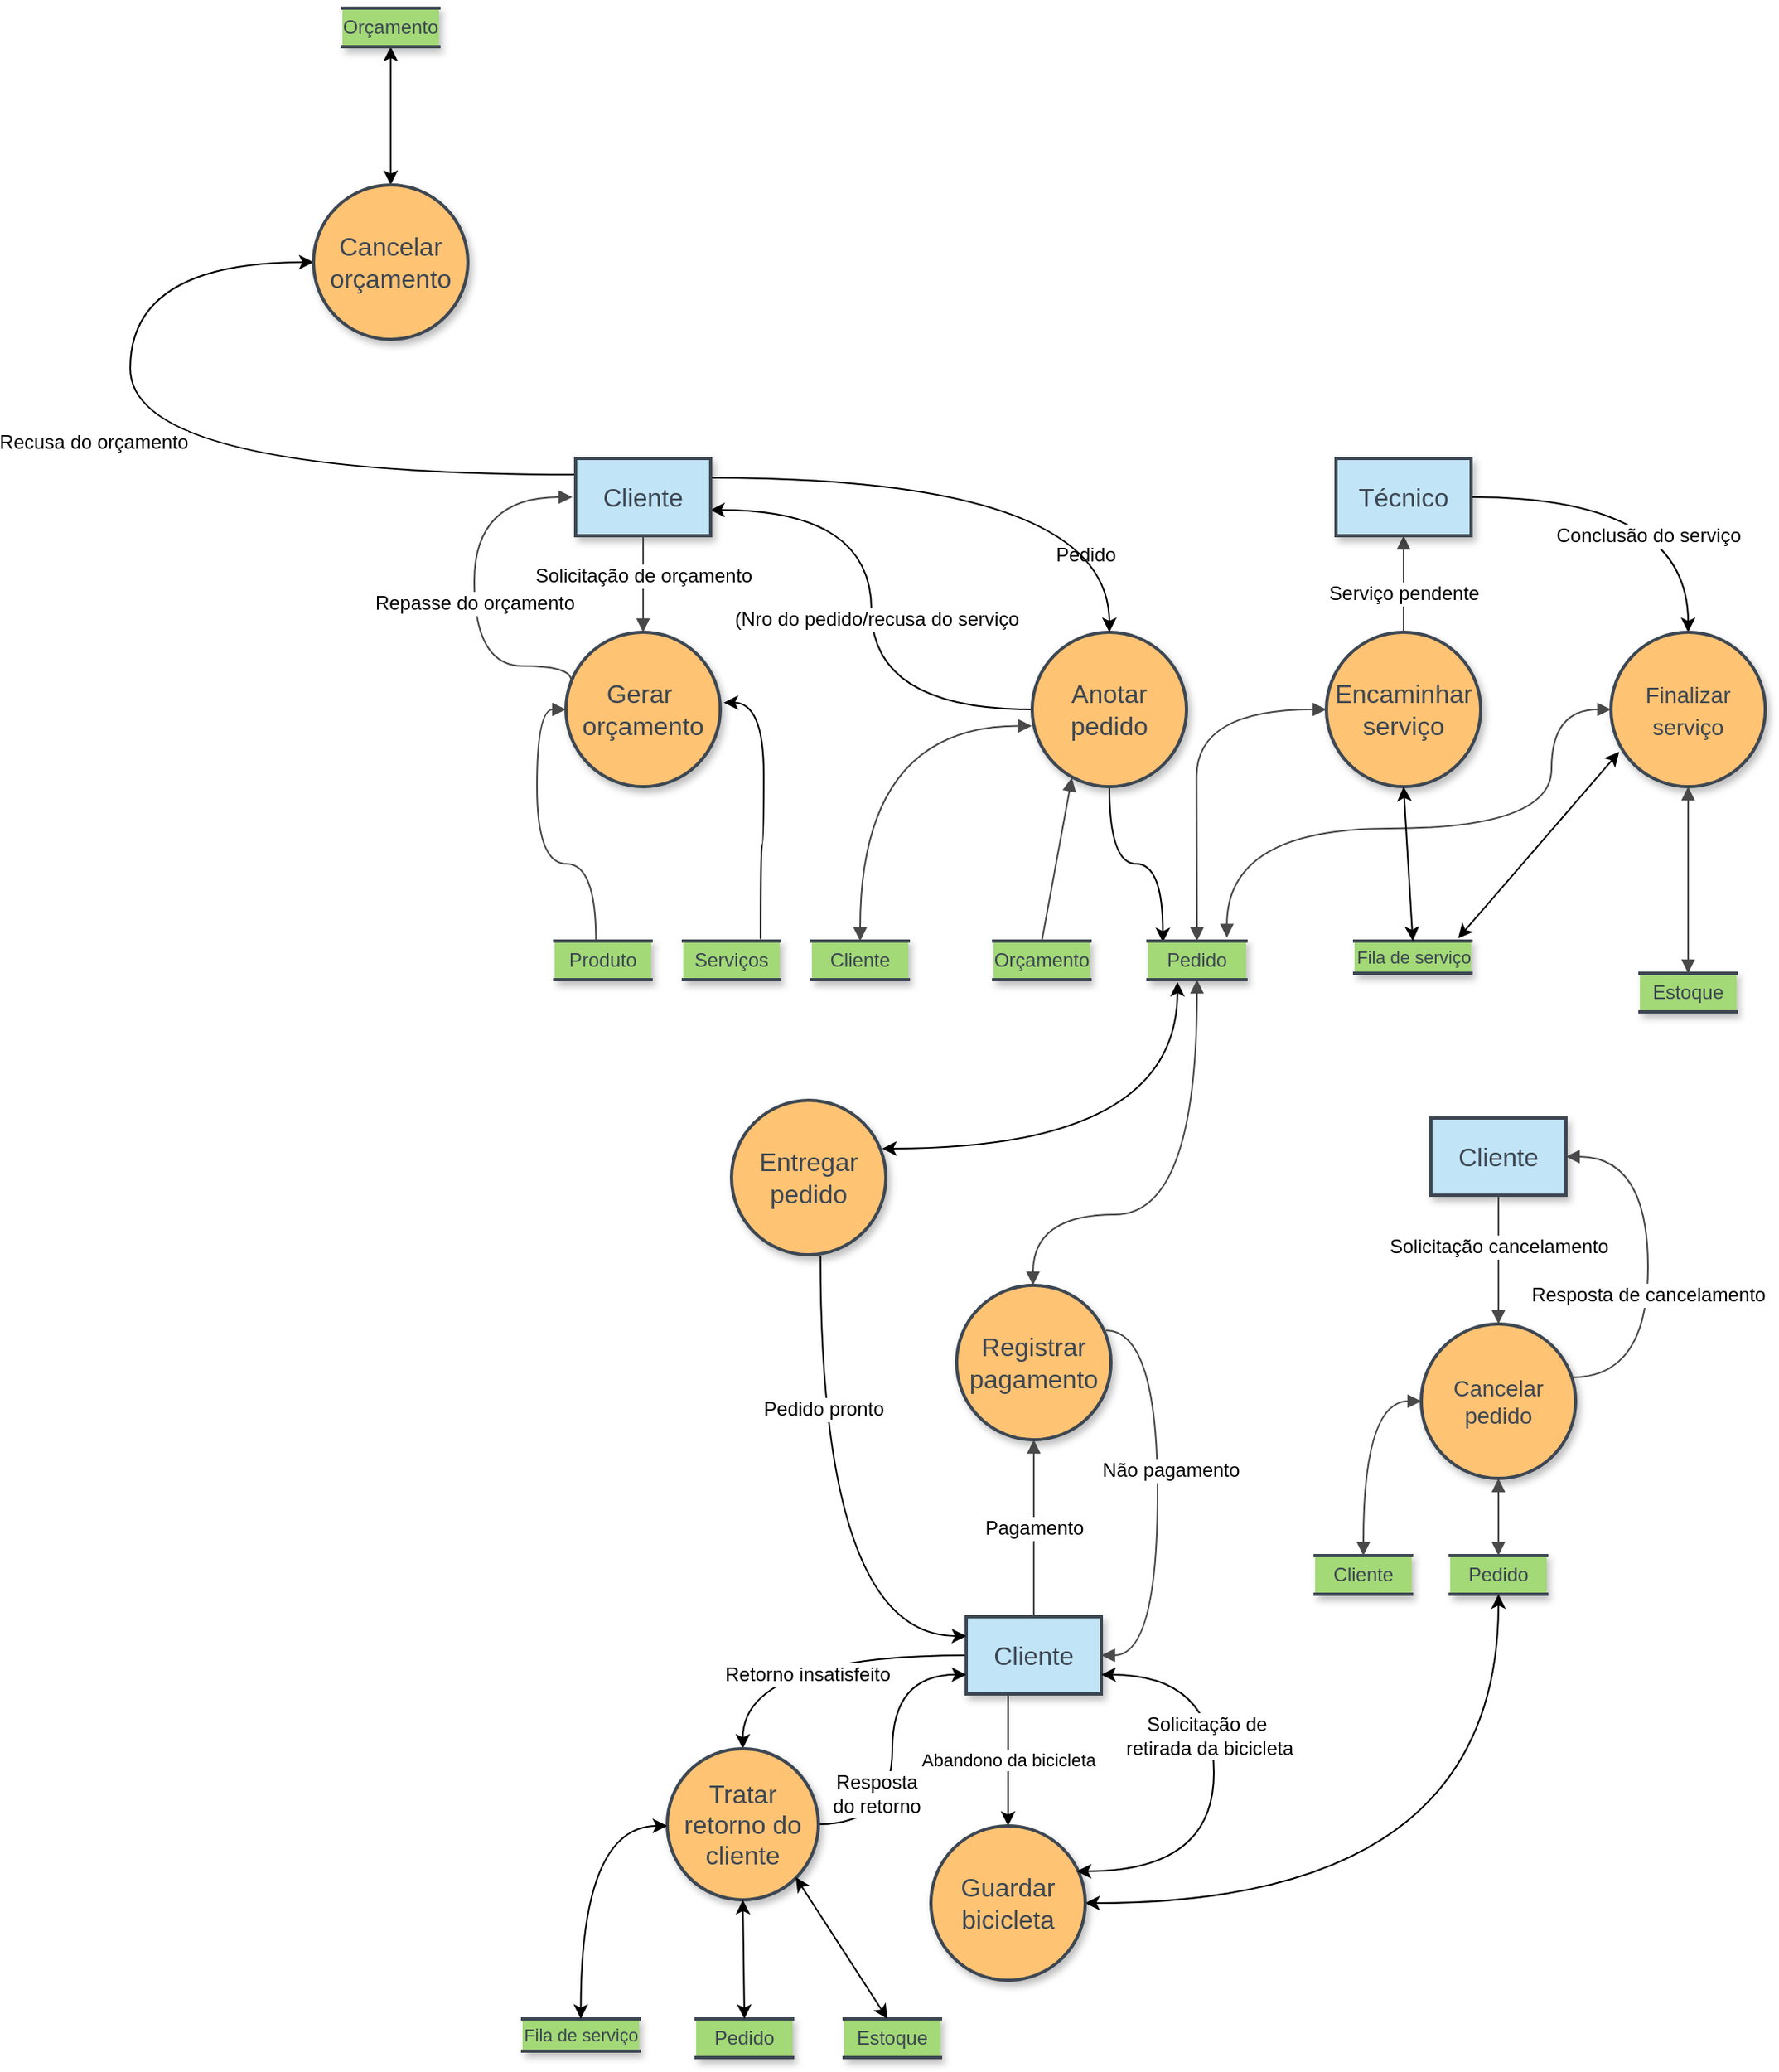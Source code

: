 <mxfile version="13.0.1" type="google"><diagram id="WoRyHKWrI-Ireb2PNmT1" name="Page-1"><mxGraphModel dx="744" dy="1626" grid="1" gridSize="10" guides="1" tooltips="1" connect="1" arrows="1" fold="1" page="1" pageScale="1" pageWidth="827" pageHeight="1169" math="0" shadow="0"><root><mxCell id="0"/><mxCell id="1" parent="0"/><mxCell id="a3957kzw3wDBuOQBHtqH-15" style="edgeStyle=orthogonalEdgeStyle;curved=1;rounded=0;orthogonalLoop=1;jettySize=auto;html=1;entryX=0.152;entryY=0.033;entryDx=0;entryDy=0;entryPerimeter=0;" parent="1" source="nJ29tQZckV8zqYmIL8xA-2" target="nJ29tQZckV8zqYmIL8xA-22" edge="1"><mxGeometry relative="1" as="geometry"/></mxCell><mxCell id="a3957kzw3wDBuOQBHtqH-17" style="edgeStyle=orthogonalEdgeStyle;curved=1;rounded=0;orthogonalLoop=1;jettySize=auto;html=1;entryX=0.997;entryY=0.667;entryDx=0;entryDy=0;entryPerimeter=0;" parent="1" source="nJ29tQZckV8zqYmIL8xA-2" target="o3766prxX-yFqGNb1Xzl-2" edge="1"><mxGeometry relative="1" as="geometry"/></mxCell><mxCell id="a3957kzw3wDBuOQBHtqH-18" value="(Nro do pedido/recusa do serviço" style="text;html=1;align=center;verticalAlign=middle;resizable=0;points=[];labelBackgroundColor=#ffffff;" parent="a3957kzw3wDBuOQBHtqH-17" vertex="1" connectable="0"><mxGeometry x="0.518" y="19" relative="1" as="geometry"><mxPoint x="24.83" y="49" as="offset"/></mxGeometry></mxCell><UserObject label="Anotar pedido" lucidchartObjectId="pjPJIj-mV~5q" id="nJ29tQZckV8zqYmIL8xA-2"><mxCell style="html=1;whiteSpace=wrap;shape=ellipse;fontSize=16;fontColor=#3d4752;align=center;spacing=0;strokeColor=#3d4752;strokeOpacity=100;fillOpacity=100;shadow=1;fillColor=#ffc374;strokeWidth=2;" parent="1" vertex="1"><mxGeometry x="837" y="198" width="96" height="96" as="geometry"/></mxCell></UserObject><UserObject label="" lucidchartObjectId="azPJRp6nGrY~" id="nJ29tQZckV8zqYmIL8xA-8"><mxCell style="html=1;jettySize=18;fontSize=11;strokeColor=#494949;rounded=1;arcSize=0;startArrow=none;;endArrow=block;endFill=1;;exitX=0.5;exitY=0;entryX=0.257;entryY=0.942;entryPerimeter=0;entryDx=0;entryDy=0;exitDx=0;exitDy=0;" parent="1" source="a3957kzw3wDBuOQBHtqH-6" target="nJ29tQZckV8zqYmIL8xA-2" edge="1"><mxGeometry width="100" height="100" relative="1" as="geometry"><Array as="points"/><mxPoint x="957" y="342" as="sourcePoint"/></mxGeometry></mxCell></UserObject><UserObject label="Cliente" lucidchartObjectId="-iQJ8mtgG9T1" id="nJ29tQZckV8zqYmIL8xA-16"><mxCell style="html=1;whiteSpace=wrap;shape=partialRectangle;right=0;left=0;fontSize=12;fontColor=#3d4752;align=center;spacing=0;strokeColor=#3d4752;strokeOpacity=100;fillOpacity=100;shadow=1;fillColor=#a3d977;strokeWidth=2;" parent="1" vertex="1"><mxGeometry x="700" y="390" width="60" height="24" as="geometry"/></mxCell></UserObject><UserObject label="Pedido" lucidchartObjectId="TpQJ.Huarozk" id="nJ29tQZckV8zqYmIL8xA-22"><mxCell style="html=1;whiteSpace=wrap;shape=partialRectangle;right=0;left=0;fontSize=12;fontColor=#3d4752;align=center;spacing=0;strokeColor=#3d4752;strokeOpacity=100;fillOpacity=100;shadow=1;fillColor=#a3d977;strokeWidth=2;" parent="1" vertex="1"><mxGeometry x="909" y="390" width="61" height="24" as="geometry"/></mxCell></UserObject><UserObject label="Registrar pagamento" lucidchartObjectId="ZtQJzHfFJHSE" id="nJ29tQZckV8zqYmIL8xA-28"><mxCell style="html=1;whiteSpace=wrap;shape=ellipse;fontSize=16;fontColor=#3d4752;align=center;spacing=0;strokeColor=#3d4752;strokeOpacity=100;fillOpacity=100;shadow=1;fillColor=#ffc374;strokeWidth=2;" parent="1" vertex="1"><mxGeometry x="790" y="604" width="96" height="96" as="geometry"/></mxCell></UserObject><mxCell id="o3766prxX-yFqGNb1Xzl-61" value="Abandono da bicicleta" style="edgeStyle=orthogonalEdgeStyle;curved=1;rounded=0;orthogonalLoop=1;jettySize=auto;html=1;entryX=0.5;entryY=0;entryDx=0;entryDy=0;startArrow=none;startFill=0;endArrow=classic;endFill=1;" parent="1" source="nJ29tQZckV8zqYmIL8xA-29" target="o3766prxX-yFqGNb1Xzl-58" edge="1"><mxGeometry relative="1" as="geometry"><Array as="points"><mxPoint x="822" y="880"/><mxPoint x="822" y="880"/></Array></mxGeometry></mxCell><mxCell id="C8DSJa8tE8oNl15X92r--4" style="edgeStyle=orthogonalEdgeStyle;curved=1;rounded=0;orthogonalLoop=1;jettySize=auto;html=1;entryX=0.5;entryY=0;entryDx=0;entryDy=0;" parent="1" source="nJ29tQZckV8zqYmIL8xA-29" target="C8DSJa8tE8oNl15X92r--5" edge="1"><mxGeometry relative="1" as="geometry"><mxPoint x="660" y="880" as="targetPoint"/></mxGeometry></mxCell><mxCell id="C8DSJa8tE8oNl15X92r--7" value="Retorno insatisfeito" style="text;html=1;align=center;verticalAlign=middle;resizable=0;points=[];labelBackgroundColor=#ffffff;" parent="C8DSJa8tE8oNl15X92r--4" connectable="0" vertex="1"><mxGeometry x="0.01" y="12" relative="1" as="geometry"><mxPoint as="offset"/></mxGeometry></mxCell><UserObject label="Cliente" lucidchartObjectId="-tQJNlVgzbJR" id="nJ29tQZckV8zqYmIL8xA-29"><mxCell style="html=1;whiteSpace=wrap;;fontSize=16;fontColor=#3d4752;align=center;spacing=0;strokeColor=#3d4752;strokeOpacity=100;fillOpacity=100;shadow=1;fillColor=#c1e4f7;strokeWidth=2;" parent="1" vertex="1"><mxGeometry x="796" y="810" width="84" height="48" as="geometry"/></mxCell></UserObject><UserObject label="" lucidchartObjectId="iuQJ0pSRwjTB" id="nJ29tQZckV8zqYmIL8xA-30"><mxCell style="html=1;jettySize=18;fontSize=11;strokeColor=#494949;rounded=1;arcSize=0;edgeStyle=orthogonalEdgeStyle;curved=1;startArrow=none;;endArrow=block;endFill=1;;exitX=0.5;exitY=0;entryX=0.5;entryY=1;exitDx=0;exitDy=0;entryDx=0;entryDy=0;" parent="1" source="nJ29tQZckV8zqYmIL8xA-29" target="nJ29tQZckV8zqYmIL8xA-28" edge="1"><mxGeometry width="100" height="100" relative="1" as="geometry"/></mxCell></UserObject><mxCell id="nJ29tQZckV8zqYmIL8xA-31" value="Pagamento" style="text;html=1;resizable=0;labelBackgroundColor=#ffffff;align=center;verticalAlign=middle;fontColor=3d4752ff;;fontSize=12;" parent="nJ29tQZckV8zqYmIL8xA-30" vertex="1"><mxGeometry relative="1" as="geometry"/></mxCell><UserObject label="&lt;font style=&quot;font-size: 16px&quot;&gt;Encaminhar serviço&lt;/font&gt;" lucidchartObjectId="B5QJNVC~XYDo" id="nJ29tQZckV8zqYmIL8xA-46"><mxCell style="html=1;whiteSpace=wrap;shape=ellipse;fontSize=12;fontColor=#3d4752;align=center;spacing=0;strokeColor=#3d4752;strokeOpacity=100;fillOpacity=100;shadow=1;fillColor=#ffc374;strokeWidth=2;" parent="1" vertex="1"><mxGeometry x="1020" y="198" width="96" height="96" as="geometry"/></mxCell></UserObject><UserObject label="" lucidchartObjectId="J8QJd9Fc9--O" id="nJ29tQZckV8zqYmIL8xA-53"><mxCell style="html=1;jettySize=18;fontSize=11;strokeColor=#494949;rounded=1;arcSize=0;edgeStyle=orthogonalEdgeStyle;curved=1;startArrow=none;;endArrow=block;endFill=1;;exitX=0.5;exitY=-0.013;exitPerimeter=1;entryX=0.5;entryY=1.025;entryPerimeter=1;" parent="1" source="nJ29tQZckV8zqYmIL8xA-46" target="nJ29tQZckV8zqYmIL8xA-55" edge="1"><mxGeometry width="100" height="100" relative="1" as="geometry"/></mxCell></UserObject><mxCell id="nJ29tQZckV8zqYmIL8xA-54" value="Serviço pendente" style="text;html=1;resizable=0;labelBackgroundColor=#ffffff;align=center;verticalAlign=middle;fontColor=3d4752ff;;fontSize=12;" parent="nJ29tQZckV8zqYmIL8xA-53" vertex="1"><mxGeometry relative="1" as="geometry"><mxPoint y="6" as="offset"/></mxGeometry></mxCell><mxCell id="o3766prxX-yFqGNb1Xzl-37" style="edgeStyle=orthogonalEdgeStyle;curved=1;rounded=0;orthogonalLoop=1;jettySize=auto;html=1;entryX=0.5;entryY=0;entryDx=0;entryDy=0;startArrow=none;startFill=0;endArrow=classic;endFill=1;" parent="1" source="nJ29tQZckV8zqYmIL8xA-55" target="o3766prxX-yFqGNb1Xzl-30" edge="1"><mxGeometry relative="1" as="geometry"/></mxCell><mxCell id="o3766prxX-yFqGNb1Xzl-38" value="Conclusão do serviço" style="text;html=1;align=center;verticalAlign=middle;resizable=0;points=[];labelBackgroundColor=#ffffff;" parent="o3766prxX-yFqGNb1Xzl-37" connectable="0" vertex="1"><mxGeometry x="-0.392" y="-9" relative="1" as="geometry"><mxPoint x="43" y="15" as="offset"/></mxGeometry></mxCell><UserObject label="Técnico" lucidchartObjectId="88QJP3wNJ4AC" id="nJ29tQZckV8zqYmIL8xA-55"><mxCell style="html=1;whiteSpace=wrap;;fontSize=16;fontColor=#3d4752;align=center;spacing=0;strokeColor=#3d4752;strokeOpacity=100;fillOpacity=100;shadow=1;fillColor=#c1e4f7;strokeWidth=2;" parent="1" vertex="1"><mxGeometry x="1026" y="90" width="84" height="48" as="geometry"/></mxCell></UserObject><UserObject label="" lucidchartObjectId="NrRJkotAV2wJ" id="nJ29tQZckV8zqYmIL8xA-58"><mxCell style="html=1;jettySize=18;fontSize=11;strokeColor=#494949;rounded=1;arcSize=0;startArrow=none;;endArrow=block;endFill=1;;exitX=0.967;exitY=0.292;exitPerimeter=0;entryX=1.014;entryY=0.5;entryPerimeter=1;exitDx=0;exitDy=0;edgeStyle=orthogonalEdgeStyle;curved=1;" parent="1" source="nJ29tQZckV8zqYmIL8xA-28" target="nJ29tQZckV8zqYmIL8xA-29" edge="1"><mxGeometry width="100" height="100" relative="1" as="geometry"><Array as="points"><mxPoint x="915" y="632"/><mxPoint x="915" y="834"/></Array></mxGeometry></mxCell></UserObject><mxCell id="nJ29tQZckV8zqYmIL8xA-59" value="Não pagamento" style="text;html=1;resizable=0;labelBackgroundColor=#ffffff;align=center;verticalAlign=middle;fontColor=3d4752ff;;fontSize=12;" parent="nJ29tQZckV8zqYmIL8xA-58" vertex="1"><mxGeometry x="-0.272" relative="1" as="geometry"><mxPoint x="8.03" y="20.65" as="offset"/></mxGeometry></mxCell><UserObject label="&lt;font style=&quot;font-size: 14px&quot;&gt;Cancelar pedido&lt;/font&gt;" lucidchartObjectId="JxRJzJpdU8mm" id="nJ29tQZckV8zqYmIL8xA-60"><mxCell style="html=1;whiteSpace=wrap;shape=ellipse;fontSize=12;fontColor=#3d4752;align=center;spacing=0;strokeColor=#3d4752;strokeOpacity=100;fillOpacity=100;shadow=1;fillColor=#ffc374;strokeWidth=2;" parent="1" vertex="1"><mxGeometry x="1079" y="628" width="96" height="96" as="geometry"/></mxCell></UserObject><UserObject label="Cliente" lucidchartObjectId="MBRJTjE0KItW" id="nJ29tQZckV8zqYmIL8xA-61"><mxCell style="html=1;whiteSpace=wrap;;fontSize=16;fontColor=#3d4752;align=center;spacing=0;strokeColor=#3d4752;strokeOpacity=100;fillOpacity=100;shadow=1;fillColor=#c1e4f7;strokeWidth=2;" parent="1" vertex="1"><mxGeometry x="1085" y="500" width="84" height="48" as="geometry"/></mxCell></UserObject><UserObject label="" lucidchartObjectId="VBRJSraH_Vjq" id="nJ29tQZckV8zqYmIL8xA-62"><mxCell style="html=1;jettySize=18;fontSize=11;strokeColor=#494949;rounded=1;arcSize=0;edgeStyle=orthogonalEdgeStyle;curved=1;startArrow=none;;endArrow=block;endFill=1;;exitX=0.5;exitY=1.025;exitPerimeter=1;entryX=0.5;entryY=-0.013;entryPerimeter=1;" parent="1" source="nJ29tQZckV8zqYmIL8xA-61" target="nJ29tQZckV8zqYmIL8xA-60" edge="1"><mxGeometry width="100" height="100" relative="1" as="geometry"/></mxCell></UserObject><mxCell id="nJ29tQZckV8zqYmIL8xA-63" value="Solicitação cancelamento" style="text;html=1;resizable=0;labelBackgroundColor=#ffffff;align=center;verticalAlign=middle;fontColor=3d4752ff;;fontSize=12;" parent="nJ29tQZckV8zqYmIL8xA-62" vertex="1"><mxGeometry x="-0.213" relative="1" as="geometry"/></mxCell><UserObject label="Cliente" lucidchartObjectId="eCRJZCv8d7Ct" id="nJ29tQZckV8zqYmIL8xA-64"><mxCell style="html=1;whiteSpace=wrap;shape=partialRectangle;right=0;left=0;fontSize=12;fontColor=#3d4752;align=center;spacing=0;strokeColor=#3d4752;strokeOpacity=100;fillOpacity=100;shadow=1;fillColor=#a3d977;strokeWidth=2;" parent="1" vertex="1"><mxGeometry x="1013" y="772" width="60" height="24" as="geometry"/></mxCell></UserObject><UserObject label="Pedido" lucidchartObjectId="eCRJMiv1pc~k" id="nJ29tQZckV8zqYmIL8xA-65"><mxCell style="html=1;whiteSpace=wrap;shape=partialRectangle;right=0;left=0;fontSize=12;fontColor=#3d4752;align=center;spacing=0;strokeColor=#3d4752;strokeOpacity=100;fillOpacity=100;shadow=1;fillColor=#a3d977;strokeWidth=2;" parent="1" vertex="1"><mxGeometry x="1097" y="772" width="60" height="24" as="geometry"/></mxCell></UserObject><UserObject label="" lucidchartObjectId="lCRJ0pdNPsGL" id="nJ29tQZckV8zqYmIL8xA-66"><mxCell style="html=1;jettySize=18;fontSize=11;strokeColor=#494949;rounded=1;arcSize=0;edgeStyle=orthogonalEdgeStyle;curved=1;startArrow=block;endFill=1;;endArrow=block;endFill=1;;exitX=0.5;exitY=1.013;exitPerimeter=1;entryX=0.5;entryY=-0.05;entryPerimeter=1;" parent="1" source="nJ29tQZckV8zqYmIL8xA-60" target="nJ29tQZckV8zqYmIL8xA-65" edge="1"><mxGeometry width="100" height="100" relative="1" as="geometry"/></mxCell></UserObject><UserObject label="" lucidchartObjectId="kDRJbjD9IOIa" id="nJ29tQZckV8zqYmIL8xA-67"><mxCell style="html=1;jettySize=18;fontSize=11;strokeColor=#494949;rounded=1;arcSize=0;edgeStyle=orthogonalEdgeStyle;curved=1;startArrow=block;endFill=1;;endArrow=block;endFill=1;;exitX=0.5;exitY=-0.05;exitPerimeter=1;entryX=-0.013;entryY=0.5;entryPerimeter=1;" parent="1" source="nJ29tQZckV8zqYmIL8xA-64" target="nJ29tQZckV8zqYmIL8xA-60" edge="1"><mxGeometry width="100" height="100" relative="1" as="geometry"/></mxCell></UserObject><UserObject label="" lucidchartObjectId="ADRJdWEef2f1" id="nJ29tQZckV8zqYmIL8xA-68"><mxCell style="html=1;jettySize=18;fontSize=11;strokeColor=#494949;rounded=1;arcSize=0;startArrow=none;;endArrow=block;endFill=1;;exitX=0.978;exitY=0.346;exitPerimeter=0;entryX=1.014;entryY=0.5;entryPerimeter=1;exitDx=0;exitDy=0;edgeStyle=orthogonalEdgeStyle;curved=1;" parent="1" source="nJ29tQZckV8zqYmIL8xA-60" target="nJ29tQZckV8zqYmIL8xA-61" edge="1"><mxGeometry width="100" height="100" relative="1" as="geometry"><Array as="points"><mxPoint x="1220" y="661"/><mxPoint x="1220" y="524"/></Array></mxGeometry></mxCell></UserObject><mxCell id="nJ29tQZckV8zqYmIL8xA-69" value="Resposta de cancelamento" style="text;html=1;resizable=0;labelBackgroundColor=#ffffff;align=center;verticalAlign=middle;fontColor=3d4752ff;;fontSize=12;" parent="nJ29tQZckV8zqYmIL8xA-68" vertex="1"><mxGeometry relative="1" as="geometry"><mxPoint y="18.69" as="offset"/></mxGeometry></mxCell><UserObject label="" lucidchartObjectId="h0QJU1fD8wvb" id="a3957kzw3wDBuOQBHtqH-2"><mxCell style="html=1;jettySize=18;fontSize=11;strokeColor=#494949;rounded=1;arcSize=0;edgeStyle=orthogonalEdgeStyle;curved=1;startArrow=block;endFill=1;;endArrow=block;endFill=1;;exitX=0.5;exitY=0;exitDx=0;exitDy=0;entryX=-0.003;entryY=0.607;entryDx=0;entryDy=0;entryPerimeter=0;" parent="1" source="nJ29tQZckV8zqYmIL8xA-16" target="nJ29tQZckV8zqYmIL8xA-2" edge="1"><mxGeometry width="100" height="100" relative="1" as="geometry"><mxPoint x="884.5" y="342" as="sourcePoint"/><mxPoint x="837" y="236" as="targetPoint"/><Array as="points"><mxPoint x="730" y="256"/></Array></mxGeometry></mxCell></UserObject><mxCell id="a3957kzw3wDBuOQBHtqH-16" style="edgeStyle=orthogonalEdgeStyle;curved=1;rounded=0;orthogonalLoop=1;jettySize=auto;html=1;exitX=1;exitY=0.25;exitDx=0;exitDy=0;" parent="1" source="o3766prxX-yFqGNb1Xzl-2" target="nJ29tQZckV8zqYmIL8xA-2" edge="1"><mxGeometry relative="1" as="geometry"><mxPoint x="637" y="114" as="sourcePoint"/></mxGeometry></mxCell><mxCell id="YkJqIslVrgsziSC8steZ-2" value="Pedido" style="text;html=1;align=center;verticalAlign=middle;resizable=0;points=[];" parent="a3957kzw3wDBuOQBHtqH-16" vertex="1" connectable="0"><mxGeometry x="-0.31" y="-6" relative="1" as="geometry"><mxPoint x="114.14" y="41.99" as="offset"/></mxGeometry></mxCell><mxCell id="o3766prxX-yFqGNb1Xzl-52" style="edgeStyle=orthogonalEdgeStyle;curved=1;rounded=0;orthogonalLoop=1;jettySize=auto;html=1;startArrow=none;startFill=0;endArrow=classic;endFill=1;" parent="1" source="o3766prxX-yFqGNb1Xzl-2" target="o3766prxX-yFqGNb1Xzl-51" edge="1"><mxGeometry relative="1" as="geometry"><Array as="points"><mxPoint x="276" y="100"/><mxPoint x="276" y="-32"/></Array></mxGeometry></mxCell><mxCell id="o3766prxX-yFqGNb1Xzl-53" value="Recusa&amp;nbsp;do orçamento" style="text;html=1;align=center;verticalAlign=middle;resizable=0;points=[];labelBackgroundColor=#ffffff;" parent="o3766prxX-yFqGNb1Xzl-52" connectable="0" vertex="1"><mxGeometry x="0.136" y="23" relative="1" as="geometry"><mxPoint as="offset"/></mxGeometry></mxCell><UserObject label="Cliente" lucidchartObjectId="5iPJiBNdQNXH" id="o3766prxX-yFqGNb1Xzl-2"><mxCell style="html=1;whiteSpace=wrap;;fontSize=16;fontColor=#3d4752;align=center;spacing=0;strokeColor=#3d4752;strokeOpacity=100;fillOpacity=100;shadow=1;fillColor=#c1e4f7;strokeWidth=2;" parent="1" vertex="1"><mxGeometry x="553" y="90" width="84" height="48" as="geometry"/></mxCell></UserObject><mxCell id="o3766prxX-yFqGNb1Xzl-17" style="edgeStyle=orthogonalEdgeStyle;curved=1;rounded=0;orthogonalLoop=1;jettySize=auto;html=1;entryX=0.802;entryY=-0.05;entryDx=0;entryDy=0;startArrow=classic;startFill=1;endArrow=none;endFill=0;exitX=1.022;exitY=0.456;exitDx=0;exitDy=0;exitPerimeter=0;entryPerimeter=0;" parent="1" source="o3766prxX-yFqGNb1Xzl-3" target="o3766prxX-yFqGNb1Xzl-7" edge="1"><mxGeometry relative="1" as="geometry"><Array as="points"><mxPoint x="670" y="242"/><mxPoint x="670" y="330"/><mxPoint x="668" y="330"/></Array></mxGeometry></mxCell><UserObject label="Gerar&amp;nbsp;&lt;br&gt;orçamento" lucidchartObjectId="pjPJIj-mV~5q" id="o3766prxX-yFqGNb1Xzl-3"><mxCell style="html=1;whiteSpace=wrap;shape=ellipse;fontSize=16;fontColor=#3d4752;align=center;spacing=0;strokeColor=#3d4752;strokeOpacity=100;fillOpacity=100;shadow=1;fillColor=#ffc374;strokeWidth=2;" parent="1" vertex="1"><mxGeometry x="547" y="198" width="96" height="96" as="geometry"/></mxCell></UserObject><UserObject label="" lucidchartObjectId=".jPJVD-vinMb" id="o3766prxX-yFqGNb1Xzl-4"><mxCell style="html=1;jettySize=18;fontSize=11;strokeColor=#494949;rounded=1;arcSize=0;edgeStyle=orthogonalEdgeStyle;startArrow=none;;endArrow=block;endFill=1;;exitX=0.5;exitY=1.025;exitPerimeter=1;entryX=0.5;entryY=-0.013;entryPerimeter=1;" parent="1" source="o3766prxX-yFqGNb1Xzl-2" target="o3766prxX-yFqGNb1Xzl-3" edge="1"><mxGeometry width="100" height="100" relative="1" as="geometry"/></mxCell></UserObject><mxCell id="o3766prxX-yFqGNb1Xzl-5" value="Solicitação de orçamento" style="text;html=1;resizable=0;labelBackgroundColor=#ffffff;align=center;verticalAlign=middle;fontColor=3d4752ff;;fontSize=12;" parent="o3766prxX-yFqGNb1Xzl-4" vertex="1"><mxGeometry x="-0.175" relative="1" as="geometry"/></mxCell><UserObject label="Produto" lucidchartObjectId="kmPJWRg5.zYj" id="o3766prxX-yFqGNb1Xzl-6"><mxCell style="html=1;whiteSpace=wrap;shape=partialRectangle;right=0;left=0;fontSize=12;fontColor=#3d4752;align=center;spacing=0;strokeColor=#3d4752;strokeOpacity=100;fillOpacity=100;shadow=1;fillColor=#a3d977;strokeWidth=2;" parent="1" vertex="1"><mxGeometry x="540" y="390" width="60" height="24" as="geometry"/></mxCell></UserObject><UserObject label="Serviços" lucidchartObjectId="GmPJAnDNekKi" id="o3766prxX-yFqGNb1Xzl-7"><mxCell style="html=1;whiteSpace=wrap;shape=partialRectangle;right=0;left=0;fontSize=12;fontColor=#3d4752;align=center;spacing=0;strokeColor=#3d4752;strokeOpacity=100;fillOpacity=100;shadow=1;fillColor=#a3d977;strokeWidth=2;" parent="1" vertex="1"><mxGeometry x="620" y="390" width="60" height="24" as="geometry"/></mxCell></UserObject><UserObject label="" lucidchartObjectId="8wPJqj2POPWR" id="o3766prxX-yFqGNb1Xzl-8"><mxCell style="html=1;jettySize=18;fontSize=11;strokeColor=#494949;rounded=1;arcSize=0;startArrow=none;;endArrow=block;endFill=1;;exitX=0.428;exitY=-0.014;exitPerimeter=0;entryX=-0.013;entryY=0.5;entryPerimeter=1;edgeStyle=orthogonalEdgeStyle;curved=1;exitDx=0;exitDy=0;" parent="1" source="o3766prxX-yFqGNb1Xzl-6" target="o3766prxX-yFqGNb1Xzl-3" edge="1"><mxGeometry width="100" height="100" relative="1" as="geometry"/></mxCell></UserObject><UserObject label="" lucidchartObjectId="._PJc8uzSAOQ" id="o3766prxX-yFqGNb1Xzl-10"><mxCell style="html=1;jettySize=18;fontSize=11;strokeColor=#494949;rounded=1;arcSize=0;edgeStyle=orthogonalEdgeStyle;curved=1;startArrow=none;;endArrow=block;endFill=1;;exitX=0.034;exitY=0.314;exitPerimeter=0;exitDx=0;exitDy=0;" parent="1" source="o3766prxX-yFqGNb1Xzl-3" edge="1"><mxGeometry width="100" height="100" relative="1" as="geometry"><mxPoint x="551" y="114" as="targetPoint"/><Array as="points"><mxPoint x="550" y="219"/><mxPoint x="490" y="219"/><mxPoint x="490" y="114"/></Array></mxGeometry></mxCell></UserObject><mxCell id="o3766prxX-yFqGNb1Xzl-18" value="Repasse do orçamento" style="text;html=1;align=center;verticalAlign=middle;resizable=0;points=[];labelBackgroundColor=#ffffff;" parent="o3766prxX-yFqGNb1Xzl-10" connectable="0" vertex="1"><mxGeometry x="-0.074" relative="1" as="geometry"><mxPoint as="offset"/></mxGeometry></mxCell><UserObject label="Orçamento" lucidchartObjectId="-iQJ8mtgG9T1" id="a3957kzw3wDBuOQBHtqH-6"><mxCell style="html=1;whiteSpace=wrap;shape=partialRectangle;right=0;left=0;fontSize=12;fontColor=#3d4752;align=center;spacing=0;strokeColor=#3d4752;strokeOpacity=100;fillOpacity=100;shadow=1;fillColor=#a3d977;strokeWidth=2;" parent="1" vertex="1"><mxGeometry x="813" y="390" width="60" height="24" as="geometry"/></mxCell></UserObject><UserObject label="&lt;font style=&quot;font-size: 14px&quot;&gt;Finalizar serviço&lt;/font&gt;" lucidchartObjectId="2EQJKQsG.~En" id="o3766prxX-yFqGNb1Xzl-30"><mxCell style="html=1;whiteSpace=wrap;shape=ellipse;fontSize=16;fontColor=#3d4752;align=center;spacing=0;strokeColor=#3d4752;strokeOpacity=100;fillOpacity=100;shadow=1;fillColor=#ffc374;strokeWidth=2;" parent="1" vertex="1"><mxGeometry x="1197" y="198" width="96" height="96" as="geometry"/></mxCell></UserObject><UserObject label="" lucidchartObjectId="h0QJU1fD8wvb" id="o3766prxX-yFqGNb1Xzl-35"><mxCell style="html=1;jettySize=18;fontSize=11;strokeColor=#494949;rounded=1;arcSize=0;edgeStyle=orthogonalEdgeStyle;curved=1;startArrow=block;endFill=1;;endArrow=block;endFill=1;;entryX=0;entryY=0.5;entryDx=0;entryDy=0;exitX=0.805;exitY=-0.087;exitDx=0;exitDy=0;exitPerimeter=0;" parent="1" source="nJ29tQZckV8zqYmIL8xA-22" target="o3766prxX-yFqGNb1Xzl-30" edge="1"><mxGeometry width="100" height="100" relative="1" as="geometry"><mxPoint x="1190" y="400" as="sourcePoint"/><Array as="points"><mxPoint x="958" y="320"/><mxPoint x="1160" y="320"/><mxPoint x="1160" y="246"/></Array></mxGeometry></mxCell></UserObject><UserObject label="" lucidchartObjectId="h0QJU1fD8wvb" id="a3957kzw3wDBuOQBHtqH-19"><mxCell style="html=1;jettySize=18;fontSize=11;strokeColor=#494949;rounded=1;arcSize=0;edgeStyle=orthogonalEdgeStyle;curved=1;startArrow=block;endFill=1;;endArrow=block;endFill=1;;exitX=0.5;exitY=0;exitDx=0;exitDy=0;entryX=0;entryY=0.5;entryDx=0;entryDy=0;" parent="1" source="nJ29tQZckV8zqYmIL8xA-22" target="nJ29tQZckV8zqYmIL8xA-46" edge="1"><mxGeometry width="100" height="100" relative="1" as="geometry"><mxPoint x="951" y="390" as="sourcePoint"/><mxPoint x="1057.712" y="256.272" as="targetPoint"/><Array as="points"><mxPoint x="939" y="330"/><mxPoint x="939" y="246"/></Array></mxGeometry></mxCell></UserObject><UserObject label="Estoque" lucidchartObjectId="TpQJ.Huarozk" id="o3766prxX-yFqGNb1Xzl-40"><mxCell style="html=1;whiteSpace=wrap;shape=partialRectangle;right=0;left=0;fontSize=12;fontColor=#3d4752;align=center;spacing=0;strokeColor=#3d4752;strokeOpacity=100;fillOpacity=100;shadow=1;fillColor=#a3d977;strokeWidth=2;" parent="1" vertex="1"><mxGeometry x="1215" y="410" width="60" height="24" as="geometry"/></mxCell></UserObject><UserObject label="" lucidchartObjectId="h0QJU1fD8wvb" id="a3957kzw3wDBuOQBHtqH-25"><mxCell style="html=1;jettySize=18;fontSize=11;strokeColor=#494949;rounded=1;arcSize=0;edgeStyle=orthogonalEdgeStyle;curved=1;startArrow=block;endFill=1;;endArrow=block;endFill=1;;exitX=0.5;exitY=0;exitDx=0;exitDy=0;entryX=0.5;entryY=1;entryDx=0;entryDy=0;" parent="1" source="o3766prxX-yFqGNb1Xzl-40" target="o3766prxX-yFqGNb1Xzl-30" edge="1"><mxGeometry width="100" height="100" relative="1" as="geometry"><mxPoint x="1029.5" y="390" as="sourcePoint"/><mxPoint x="1110" y="246" as="targetPoint"/></mxGeometry></mxCell></UserObject><UserObject label="" lucidchartObjectId="h0QJU1fD8wvb" id="a3957kzw3wDBuOQBHtqH-28"><mxCell style="html=1;jettySize=18;fontSize=11;strokeColor=#494949;rounded=1;arcSize=0;edgeStyle=orthogonalEdgeStyle;curved=1;startArrow=block;endFill=1;;endArrow=block;endFill=1;;exitX=0.5;exitY=0;exitDx=0;exitDy=0;entryX=0.5;entryY=1;entryDx=0;entryDy=0;" parent="1" target="nJ29tQZckV8zqYmIL8xA-22" edge="1"><mxGeometry width="100" height="100" relative="1" as="geometry"><mxPoint x="837.5" y="604" as="sourcePoint"/><mxPoint x="918" y="460" as="targetPoint"/><Array as="points"><mxPoint x="838" y="560"/><mxPoint x="940" y="560"/></Array></mxGeometry></mxCell></UserObject><mxCell id="o3766prxX-yFqGNb1Xzl-54" style="edgeStyle=orthogonalEdgeStyle;curved=1;rounded=0;orthogonalLoop=1;jettySize=auto;html=1;startArrow=classic;startFill=1;endArrow=classic;endFill=1;entryX=0.5;entryY=1;entryDx=0;entryDy=0;" parent="1" source="o3766prxX-yFqGNb1Xzl-51" target="o3766prxX-yFqGNb1Xzl-55" edge="1"><mxGeometry relative="1" as="geometry"><mxPoint x="276" y="380" as="targetPoint"/></mxGeometry></mxCell><UserObject label="Cancelar orçamento" lucidchartObjectId="pjPJIj-mV~5q" id="o3766prxX-yFqGNb1Xzl-51"><mxCell style="html=1;whiteSpace=wrap;shape=ellipse;fontSize=16;fontColor=#3d4752;align=center;spacing=0;strokeColor=#3d4752;strokeOpacity=100;fillOpacity=100;shadow=1;fillColor=#ffc374;strokeWidth=2;" parent="1" vertex="1"><mxGeometry x="390" y="-80" width="96" height="96" as="geometry"/></mxCell></UserObject><mxCell id="a3957kzw3wDBuOQBHtqH-41" style="edgeStyle=orthogonalEdgeStyle;curved=1;rounded=0;orthogonalLoop=1;jettySize=auto;html=1;entryX=0;entryY=0.25;entryDx=0;entryDy=0;exitX=0.576;exitY=1.006;exitDx=0;exitDy=0;exitPerimeter=0;" parent="1" source="a3957kzw3wDBuOQBHtqH-38" target="nJ29tQZckV8zqYmIL8xA-29" edge="1"><mxGeometry relative="1" as="geometry"><mxPoint x="698" y="840" as="targetPoint"/></mxGeometry></mxCell><mxCell id="a3957kzw3wDBuOQBHtqH-44" value="Pedido pronto" style="text;html=1;align=center;verticalAlign=middle;resizable=0;points=[];labelBackgroundColor=#ffffff;" parent="a3957kzw3wDBuOQBHtqH-41" vertex="1" connectable="0"><mxGeometry x="-0.418" y="1" relative="1" as="geometry"><mxPoint as="offset"/></mxGeometry></mxCell><UserObject label="Entregar pedido" lucidchartObjectId="ZtQJzHfFJHSE" id="a3957kzw3wDBuOQBHtqH-38"><mxCell style="html=1;whiteSpace=wrap;shape=ellipse;fontSize=16;fontColor=#3d4752;align=center;spacing=0;strokeColor=#3d4752;strokeOpacity=100;fillOpacity=100;shadow=1;fillColor=#ffc374;strokeWidth=2;" parent="1" vertex="1"><mxGeometry x="650" y="489" width="96" height="96" as="geometry"/></mxCell></UserObject><UserObject label="Orçamento" lucidchartObjectId="-iQJ8mtgG9T1" id="o3766prxX-yFqGNb1Xzl-55"><mxCell style="html=1;whiteSpace=wrap;shape=partialRectangle;right=0;left=0;fontSize=12;fontColor=#3d4752;align=center;spacing=0;strokeColor=#3d4752;strokeOpacity=100;fillOpacity=100;shadow=1;fillColor=#a3d977;strokeWidth=2;" parent="1" vertex="1"><mxGeometry x="408" y="-190" width="60" height="24" as="geometry"/></mxCell></UserObject><mxCell id="o3766prxX-yFqGNb1Xzl-62" style="edgeStyle=orthogonalEdgeStyle;curved=1;rounded=0;orthogonalLoop=1;jettySize=auto;html=1;entryX=0.5;entryY=1;entryDx=0;entryDy=0;startArrow=classic;startFill=1;endArrow=classic;endFill=1;" parent="1" source="o3766prxX-yFqGNb1Xzl-58" target="nJ29tQZckV8zqYmIL8xA-65" edge="1"><mxGeometry relative="1" as="geometry"/></mxCell><UserObject label="Guardar bicicleta" lucidchartObjectId="ZtQJzHfFJHSE" id="o3766prxX-yFqGNb1Xzl-58"><mxCell style="html=1;whiteSpace=wrap;shape=ellipse;fontSize=16;fontColor=#3d4752;align=center;spacing=0;strokeColor=#3d4752;strokeOpacity=100;fillOpacity=100;shadow=1;fillColor=#ffc374;strokeWidth=2;" parent="1" vertex="1"><mxGeometry x="774" y="940" width="96" height="96" as="geometry"/></mxCell></UserObject><UserObject label="&lt;font style=&quot;font-size: 11px&quot;&gt;Fila de serviço&lt;/font&gt;" lucidchartObjectId="TpQJ.Huarozk" id="zfNrM1GGllD1TfAhLjmM-5"><mxCell style="html=1;whiteSpace=wrap;shape=partialRectangle;right=0;left=0;fontSize=12;fontColor=#3d4752;align=center;spacing=0;strokeColor=#3d4752;strokeOpacity=100;fillOpacity=100;shadow=1;fillColor=#a3d977;strokeWidth=2;" parent="1" vertex="1"><mxGeometry x="1037.5" y="390" width="72.5" height="20" as="geometry"/></mxCell></UserObject><mxCell id="zfNrM1GGllD1TfAhLjmM-7" value="" style="endArrow=classic;startArrow=classic;html=1;exitX=0.5;exitY=0;exitDx=0;exitDy=0;entryX=0.5;entryY=1;entryDx=0;entryDy=0;" parent="1" source="zfNrM1GGllD1TfAhLjmM-5" target="nJ29tQZckV8zqYmIL8xA-46" edge="1"><mxGeometry width="50" height="50" relative="1" as="geometry"><mxPoint x="990" y="370" as="sourcePoint"/><mxPoint x="1040" y="320" as="targetPoint"/></mxGeometry></mxCell><mxCell id="zfNrM1GGllD1TfAhLjmM-9" value="" style="endArrow=classic;startArrow=classic;html=1;exitX=0.889;exitY=-0.087;exitDx=0;exitDy=0;entryX=0.053;entryY=0.775;entryDx=0;entryDy=0;entryPerimeter=0;exitPerimeter=0;" parent="1" source="zfNrM1GGllD1TfAhLjmM-5" target="o3766prxX-yFqGNb1Xzl-30" edge="1"><mxGeometry width="50" height="50" relative="1" as="geometry"><mxPoint x="1078.0" y="400" as="sourcePoint"/><mxPoint x="1078.0" y="304" as="targetPoint"/></mxGeometry></mxCell><mxCell id="C8DSJa8tE8oNl15X92r--2" value="" style="endArrow=classic;startArrow=classic;html=1;entryX=1;entryY=0.75;entryDx=0;entryDy=0;exitX=0.945;exitY=0.294;exitDx=0;exitDy=0;exitPerimeter=0;edgeStyle=orthogonalEdgeStyle;curved=1;" parent="1" source="o3766prxX-yFqGNb1Xzl-58" target="nJ29tQZckV8zqYmIL8xA-29" edge="1"><mxGeometry width="50" height="50" relative="1" as="geometry"><mxPoint x="870" y="970" as="sourcePoint"/><mxPoint x="920" y="920" as="targetPoint"/><Array as="points"><mxPoint x="950" y="968"/><mxPoint x="950" y="846"/></Array></mxGeometry></mxCell><mxCell id="C8DSJa8tE8oNl15X92r--3" value="Solicitação de&amp;nbsp;&lt;br&gt;retirada da bicicleta" style="text;html=1;align=center;verticalAlign=middle;resizable=0;points=[];labelBackgroundColor=#ffffff;" parent="C8DSJa8tE8oNl15X92r--2" connectable="0" vertex="1"><mxGeometry x="0.223" y="3" relative="1" as="geometry"><mxPoint as="offset"/></mxGeometry></mxCell><mxCell id="C8DSJa8tE8oNl15X92r--16" style="edgeStyle=orthogonalEdgeStyle;curved=1;rounded=0;orthogonalLoop=1;jettySize=auto;html=1;entryX=0;entryY=0.75;entryDx=0;entryDy=0;" parent="1" source="C8DSJa8tE8oNl15X92r--5" target="nJ29tQZckV8zqYmIL8xA-29" edge="1"><mxGeometry relative="1" as="geometry"/></mxCell><mxCell id="C8DSJa8tE8oNl15X92r--17" value="Resposta &lt;br&gt;do retorno" style="text;html=1;align=center;verticalAlign=middle;resizable=0;points=[];labelBackgroundColor=#ffffff;" parent="C8DSJa8tE8oNl15X92r--16" connectable="0" vertex="1"><mxGeometry x="-0.163" y="3" relative="1" as="geometry"><mxPoint x="-7" y="12.24" as="offset"/></mxGeometry></mxCell><UserObject label="Tratar retorno do cliente" lucidchartObjectId="ZtQJzHfFJHSE" id="C8DSJa8tE8oNl15X92r--5"><mxCell style="html=1;whiteSpace=wrap;shape=ellipse;fontSize=16;fontColor=#3d4752;align=center;spacing=0;strokeColor=#3d4752;strokeOpacity=100;fillOpacity=100;shadow=1;fillColor=#ffc374;strokeWidth=2;" parent="1" vertex="1"><mxGeometry x="610" y="892" width="94" height="94" as="geometry"/></mxCell></UserObject><UserObject label="Pedido" lucidchartObjectId="eCRJZCv8d7Ct" id="C8DSJa8tE8oNl15X92r--11"><mxCell style="html=1;whiteSpace=wrap;shape=partialRectangle;right=0;left=0;fontSize=12;fontColor=#3d4752;align=center;spacing=0;strokeColor=#3d4752;strokeOpacity=100;fillOpacity=100;shadow=1;fillColor=#a3d977;strokeWidth=2;" parent="1" vertex="1"><mxGeometry x="628" y="1060" width="60" height="24" as="geometry"/></mxCell></UserObject><mxCell id="C8DSJa8tE8oNl15X92r--12" value="" style="endArrow=classic;startArrow=classic;html=1;exitX=0.5;exitY=0;exitDx=0;exitDy=0;entryX=0.5;entryY=1;entryDx=0;entryDy=0;" parent="1" source="C8DSJa8tE8oNl15X92r--11" target="C8DSJa8tE8oNl15X92r--5" edge="1"><mxGeometry width="50" height="50" relative="1" as="geometry"><mxPoint x="690" y="1010" as="sourcePoint"/><mxPoint x="740" y="960" as="targetPoint"/></mxGeometry></mxCell><UserObject label="&lt;font style=&quot;font-size: 11px&quot;&gt;Fila de serviço&lt;/font&gt;" lucidchartObjectId="TpQJ.Huarozk" id="C8DSJa8tE8oNl15X92r--13"><mxCell style="html=1;whiteSpace=wrap;shape=partialRectangle;right=0;left=0;fontSize=12;fontColor=#3d4752;align=center;spacing=0;strokeColor=#3d4752;strokeOpacity=100;fillOpacity=100;shadow=1;fillColor=#a3d977;strokeWidth=2;" parent="1" vertex="1"><mxGeometry x="520" y="1060" width="72.5" height="20" as="geometry"/></mxCell></UserObject><mxCell id="C8DSJa8tE8oNl15X92r--18" value="" style="endArrow=classic;startArrow=classic;html=1;exitX=0.5;exitY=0;exitDx=0;exitDy=0;edgeStyle=orthogonalEdgeStyle;curved=1;" parent="1" source="C8DSJa8tE8oNl15X92r--13" edge="1"><mxGeometry width="50" height="50" relative="1" as="geometry"><mxPoint x="560" y="990" as="sourcePoint"/><mxPoint x="610" y="940" as="targetPoint"/><Array as="points"><mxPoint x="556" y="940"/></Array></mxGeometry></mxCell><UserObject label="Estoque" lucidchartObjectId="TpQJ.Huarozk" id="C8DSJa8tE8oNl15X92r--19"><mxCell style="html=1;whiteSpace=wrap;shape=partialRectangle;right=0;left=0;fontSize=12;fontColor=#3d4752;align=center;spacing=0;strokeColor=#3d4752;strokeOpacity=100;fillOpacity=100;shadow=1;fillColor=#a3d977;strokeWidth=2;" parent="1" vertex="1"><mxGeometry x="720" y="1060" width="60" height="24" as="geometry"/></mxCell></UserObject><mxCell id="C8DSJa8tE8oNl15X92r--20" value="" style="endArrow=classic;startArrow=classic;html=1;exitX=0.5;exitY=0;exitDx=0;exitDy=0;" parent="1" edge="1"><mxGeometry width="50" height="50" relative="1" as="geometry"><mxPoint x="747" y="1060.0" as="sourcePoint"/><mxPoint x="690" y="972" as="targetPoint"/></mxGeometry></mxCell><mxCell id="C8DSJa8tE8oNl15X92r--21" value="" style="endArrow=classic;startArrow=classic;html=1;entryX=0.301;entryY=1.056;entryDx=0;entryDy=0;entryPerimeter=0;exitX=0.975;exitY=0.313;exitDx=0;exitDy=0;exitPerimeter=0;edgeStyle=orthogonalEdgeStyle;curved=1;" parent="1" source="a3957kzw3wDBuOQBHtqH-38" target="nJ29tQZckV8zqYmIL8xA-22" edge="1"><mxGeometry width="50" height="50" relative="1" as="geometry"><mxPoint x="746" y="530" as="sourcePoint"/><mxPoint x="796" y="480" as="targetPoint"/></mxGeometry></mxCell></root></mxGraphModel></diagram></mxfile>
